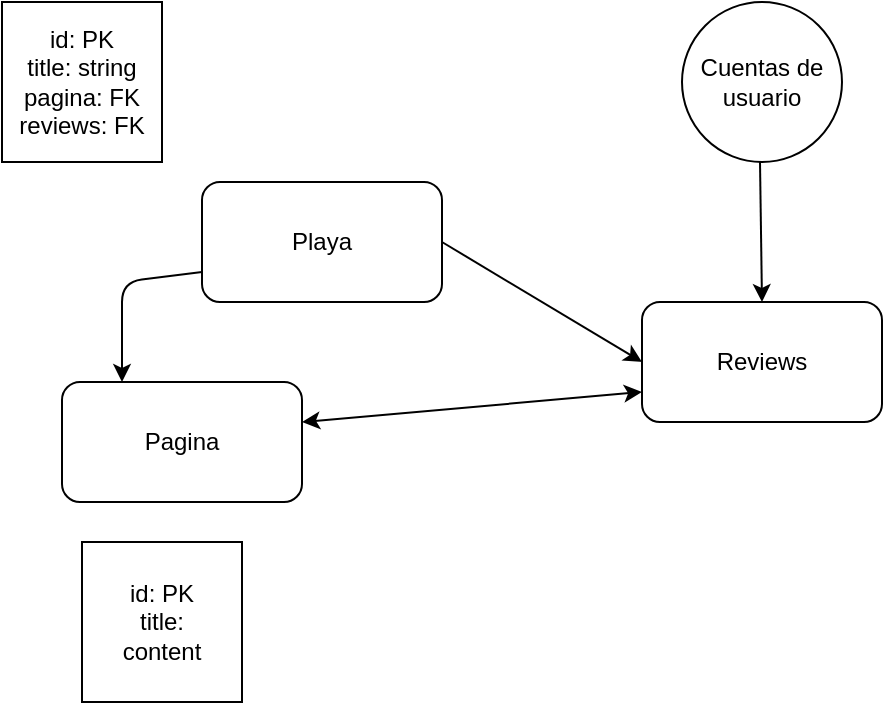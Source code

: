 <mxfile>
    <diagram id="tj6RACyRVLfxR5eW9lKM" name="Page-1">
        <mxGraphModel dx="408" dy="354" grid="1" gridSize="10" guides="1" tooltips="1" connect="1" arrows="1" fold="1" page="1" pageScale="1" pageWidth="827" pageHeight="1169" math="0" shadow="0">
            <root>
                <mxCell id="0"/>
                <mxCell id="1" parent="0"/>
                <mxCell id="3" value="Playa" style="rounded=1;whiteSpace=wrap;html=1;" vertex="1" parent="1">
                    <mxGeometry x="110" y="110" width="120" height="60" as="geometry"/>
                </mxCell>
                <mxCell id="4" value="" style="endArrow=classic;html=1;exitX=0;exitY=0.75;exitDx=0;exitDy=0;entryX=0.25;entryY=0;entryDx=0;entryDy=0;" edge="1" parent="1" source="3" target="5">
                    <mxGeometry width="50" height="50" relative="1" as="geometry">
                        <mxPoint x="100" y="110" as="sourcePoint"/>
                        <mxPoint x="150" y="60" as="targetPoint"/>
                        <Array as="points">
                            <mxPoint x="70" y="160"/>
                        </Array>
                    </mxGeometry>
                </mxCell>
                <mxCell id="5" value="Pagina" style="rounded=1;whiteSpace=wrap;html=1;" vertex="1" parent="1">
                    <mxGeometry x="40" y="210" width="120" height="60" as="geometry"/>
                </mxCell>
                <mxCell id="6" value="Reviews" style="rounded=1;whiteSpace=wrap;html=1;" vertex="1" parent="1">
                    <mxGeometry x="330" y="170" width="120" height="60" as="geometry"/>
                </mxCell>
                <mxCell id="8" value="" style="endArrow=classic;html=1;entryX=0;entryY=0.5;entryDx=0;entryDy=0;exitX=1;exitY=0.5;exitDx=0;exitDy=0;" edge="1" parent="1" source="3" target="6">
                    <mxGeometry width="50" height="50" relative="1" as="geometry">
                        <mxPoint x="170" y="80" as="sourcePoint"/>
                        <mxPoint x="220" y="30" as="targetPoint"/>
                        <Array as="points"/>
                    </mxGeometry>
                </mxCell>
                <mxCell id="9" value="" style="endArrow=classic;startArrow=classic;html=1;entryX=0;entryY=0.75;entryDx=0;entryDy=0;" edge="1" parent="1" target="6">
                    <mxGeometry width="50" height="50" relative="1" as="geometry">
                        <mxPoint x="160" y="230" as="sourcePoint"/>
                        <mxPoint x="210" y="180" as="targetPoint"/>
                    </mxGeometry>
                </mxCell>
                <mxCell id="10" value="Cuentas de usuario" style="ellipse;whiteSpace=wrap;html=1;aspect=fixed;" vertex="1" parent="1">
                    <mxGeometry x="350" y="20" width="80" height="80" as="geometry"/>
                </mxCell>
                <mxCell id="11" value="" style="endArrow=classic;html=1;entryX=0.5;entryY=0;entryDx=0;entryDy=0;" edge="1" parent="1" target="6">
                    <mxGeometry width="50" height="50" relative="1" as="geometry">
                        <mxPoint x="389" y="100" as="sourcePoint"/>
                        <mxPoint x="439" y="50" as="targetPoint"/>
                    </mxGeometry>
                </mxCell>
                <mxCell id="13" value="id: PK&lt;div&gt;title: string&lt;/div&gt;&lt;div&gt;pagina: FK&lt;/div&gt;&lt;div&gt;reviews: FK&lt;/div&gt;" style="whiteSpace=wrap;html=1;aspect=fixed;" vertex="1" parent="1">
                    <mxGeometry x="10" y="20" width="80" height="80" as="geometry"/>
                </mxCell>
                <mxCell id="14" value="id: PK&lt;div&gt;title:&lt;/div&gt;&lt;div&gt;content&lt;/div&gt;" style="whiteSpace=wrap;html=1;aspect=fixed;" vertex="1" parent="1">
                    <mxGeometry x="50" y="290" width="80" height="80" as="geometry"/>
                </mxCell>
            </root>
        </mxGraphModel>
    </diagram>
</mxfile>